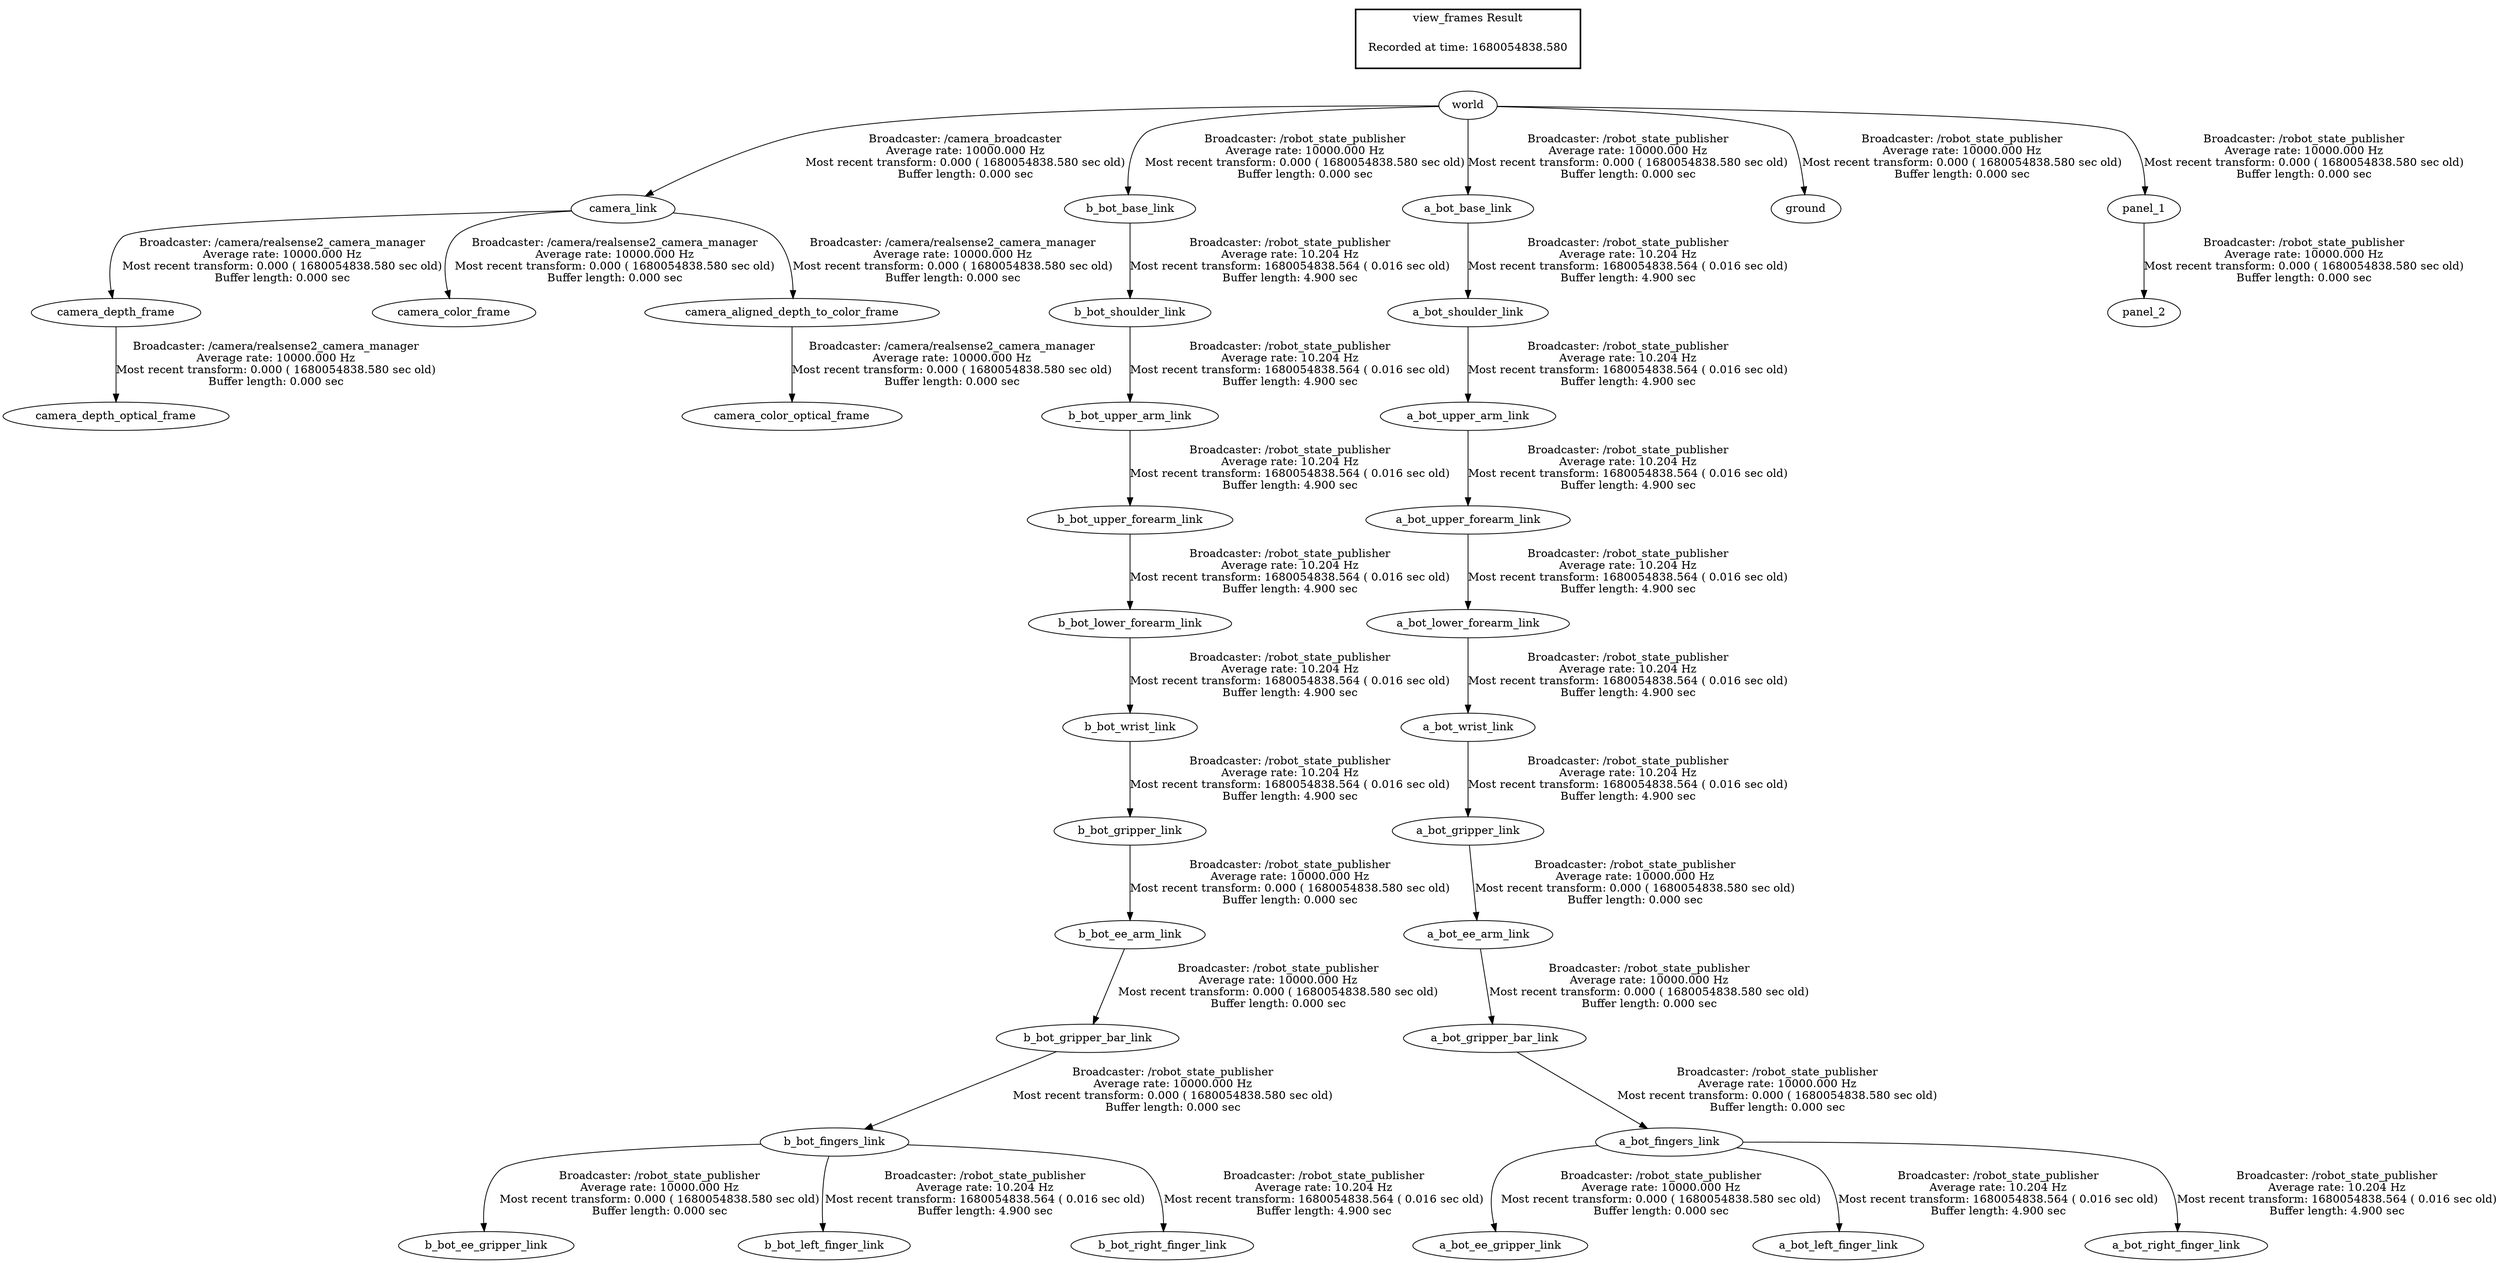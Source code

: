 digraph G {
"world" -> "camera_link"[label="Broadcaster: /camera_broadcaster\nAverage rate: 10000.000 Hz\nMost recent transform: 0.000 ( 1680054838.580 sec old)\nBuffer length: 0.000 sec\n"];
"world" -> "b_bot_base_link"[label="Broadcaster: /robot_state_publisher\nAverage rate: 10000.000 Hz\nMost recent transform: 0.000 ( 1680054838.580 sec old)\nBuffer length: 0.000 sec\n"];
"world" -> "a_bot_base_link"[label="Broadcaster: /robot_state_publisher\nAverage rate: 10000.000 Hz\nMost recent transform: 0.000 ( 1680054838.580 sec old)\nBuffer length: 0.000 sec\n"];
"a_bot_gripper_link" -> "a_bot_ee_arm_link"[label="Broadcaster: /robot_state_publisher\nAverage rate: 10000.000 Hz\nMost recent transform: 0.000 ( 1680054838.580 sec old)\nBuffer length: 0.000 sec\n"];
"a_bot_wrist_link" -> "a_bot_gripper_link"[label="Broadcaster: /robot_state_publisher\nAverage rate: 10.204 Hz\nMost recent transform: 1680054838.564 ( 0.016 sec old)\nBuffer length: 4.900 sec\n"];
"a_bot_gripper_bar_link" -> "a_bot_fingers_link"[label="Broadcaster: /robot_state_publisher\nAverage rate: 10000.000 Hz\nMost recent transform: 0.000 ( 1680054838.580 sec old)\nBuffer length: 0.000 sec\n"];
"a_bot_ee_arm_link" -> "a_bot_gripper_bar_link"[label="Broadcaster: /robot_state_publisher\nAverage rate: 10000.000 Hz\nMost recent transform: 0.000 ( 1680054838.580 sec old)\nBuffer length: 0.000 sec\n"];
"a_bot_fingers_link" -> "a_bot_ee_gripper_link"[label="Broadcaster: /robot_state_publisher\nAverage rate: 10000.000 Hz\nMost recent transform: 0.000 ( 1680054838.580 sec old)\nBuffer length: 0.000 sec\n"];
"b_bot_gripper_link" -> "b_bot_ee_arm_link"[label="Broadcaster: /robot_state_publisher\nAverage rate: 10000.000 Hz\nMost recent transform: 0.000 ( 1680054838.580 sec old)\nBuffer length: 0.000 sec\n"];
"b_bot_wrist_link" -> "b_bot_gripper_link"[label="Broadcaster: /robot_state_publisher\nAverage rate: 10.204 Hz\nMost recent transform: 1680054838.564 ( 0.016 sec old)\nBuffer length: 4.900 sec\n"];
"b_bot_gripper_bar_link" -> "b_bot_fingers_link"[label="Broadcaster: /robot_state_publisher\nAverage rate: 10000.000 Hz\nMost recent transform: 0.000 ( 1680054838.580 sec old)\nBuffer length: 0.000 sec\n"];
"b_bot_ee_arm_link" -> "b_bot_gripper_bar_link"[label="Broadcaster: /robot_state_publisher\nAverage rate: 10000.000 Hz\nMost recent transform: 0.000 ( 1680054838.580 sec old)\nBuffer length: 0.000 sec\n"];
"b_bot_fingers_link" -> "b_bot_ee_gripper_link"[label="Broadcaster: /robot_state_publisher\nAverage rate: 10000.000 Hz\nMost recent transform: 0.000 ( 1680054838.580 sec old)\nBuffer length: 0.000 sec\n"];
"world" -> "ground"[label="Broadcaster: /robot_state_publisher\nAverage rate: 10000.000 Hz\nMost recent transform: 0.000 ( 1680054838.580 sec old)\nBuffer length: 0.000 sec\n"];
"panel_1" -> "panel_2"[label="Broadcaster: /robot_state_publisher\nAverage rate: 10000.000 Hz\nMost recent transform: 0.000 ( 1680054838.580 sec old)\nBuffer length: 0.000 sec\n"];
"world" -> "panel_1"[label="Broadcaster: /robot_state_publisher\nAverage rate: 10000.000 Hz\nMost recent transform: 0.000 ( 1680054838.580 sec old)\nBuffer length: 0.000 sec\n"];
"camera_link" -> "camera_depth_frame"[label="Broadcaster: /camera/realsense2_camera_manager\nAverage rate: 10000.000 Hz\nMost recent transform: 0.000 ( 1680054838.580 sec old)\nBuffer length: 0.000 sec\n"];
"camera_depth_frame" -> "camera_depth_optical_frame"[label="Broadcaster: /camera/realsense2_camera_manager\nAverage rate: 10000.000 Hz\nMost recent transform: 0.000 ( 1680054838.580 sec old)\nBuffer length: 0.000 sec\n"];
"camera_link" -> "camera_color_frame"[label="Broadcaster: /camera/realsense2_camera_manager\nAverage rate: 10000.000 Hz\nMost recent transform: 0.000 ( 1680054838.580 sec old)\nBuffer length: 0.000 sec\n"];
"camera_aligned_depth_to_color_frame" -> "camera_color_optical_frame"[label="Broadcaster: /camera/realsense2_camera_manager\nAverage rate: 10000.000 Hz\nMost recent transform: 0.000 ( 1680054838.580 sec old)\nBuffer length: 0.000 sec\n"];
"camera_link" -> "camera_aligned_depth_to_color_frame"[label="Broadcaster: /camera/realsense2_camera_manager\nAverage rate: 10000.000 Hz\nMost recent transform: 0.000 ( 1680054838.580 sec old)\nBuffer length: 0.000 sec\n"];
"a_bot_upper_arm_link" -> "a_bot_upper_forearm_link"[label="Broadcaster: /robot_state_publisher\nAverage rate: 10.204 Hz\nMost recent transform: 1680054838.564 ( 0.016 sec old)\nBuffer length: 4.900 sec\n"];
"a_bot_shoulder_link" -> "a_bot_upper_arm_link"[label="Broadcaster: /robot_state_publisher\nAverage rate: 10.204 Hz\nMost recent transform: 1680054838.564 ( 0.016 sec old)\nBuffer length: 4.900 sec\n"];
"a_bot_upper_forearm_link" -> "a_bot_lower_forearm_link"[label="Broadcaster: /robot_state_publisher\nAverage rate: 10.204 Hz\nMost recent transform: 1680054838.564 ( 0.016 sec old)\nBuffer length: 4.900 sec\n"];
"a_bot_fingers_link" -> "a_bot_left_finger_link"[label="Broadcaster: /robot_state_publisher\nAverage rate: 10.204 Hz\nMost recent transform: 1680054838.564 ( 0.016 sec old)\nBuffer length: 4.900 sec\n"];
"a_bot_fingers_link" -> "a_bot_right_finger_link"[label="Broadcaster: /robot_state_publisher\nAverage rate: 10.204 Hz\nMost recent transform: 1680054838.564 ( 0.016 sec old)\nBuffer length: 4.900 sec\n"];
"a_bot_base_link" -> "a_bot_shoulder_link"[label="Broadcaster: /robot_state_publisher\nAverage rate: 10.204 Hz\nMost recent transform: 1680054838.564 ( 0.016 sec old)\nBuffer length: 4.900 sec\n"];
"a_bot_lower_forearm_link" -> "a_bot_wrist_link"[label="Broadcaster: /robot_state_publisher\nAverage rate: 10.204 Hz\nMost recent transform: 1680054838.564 ( 0.016 sec old)\nBuffer length: 4.900 sec\n"];
"b_bot_upper_arm_link" -> "b_bot_upper_forearm_link"[label="Broadcaster: /robot_state_publisher\nAverage rate: 10.204 Hz\nMost recent transform: 1680054838.564 ( 0.016 sec old)\nBuffer length: 4.900 sec\n"];
"b_bot_shoulder_link" -> "b_bot_upper_arm_link"[label="Broadcaster: /robot_state_publisher\nAverage rate: 10.204 Hz\nMost recent transform: 1680054838.564 ( 0.016 sec old)\nBuffer length: 4.900 sec\n"];
"b_bot_upper_forearm_link" -> "b_bot_lower_forearm_link"[label="Broadcaster: /robot_state_publisher\nAverage rate: 10.204 Hz\nMost recent transform: 1680054838.564 ( 0.016 sec old)\nBuffer length: 4.900 sec\n"];
"b_bot_fingers_link" -> "b_bot_left_finger_link"[label="Broadcaster: /robot_state_publisher\nAverage rate: 10.204 Hz\nMost recent transform: 1680054838.564 ( 0.016 sec old)\nBuffer length: 4.900 sec\n"];
"b_bot_fingers_link" -> "b_bot_right_finger_link"[label="Broadcaster: /robot_state_publisher\nAverage rate: 10.204 Hz\nMost recent transform: 1680054838.564 ( 0.016 sec old)\nBuffer length: 4.900 sec\n"];
"b_bot_base_link" -> "b_bot_shoulder_link"[label="Broadcaster: /robot_state_publisher\nAverage rate: 10.204 Hz\nMost recent transform: 1680054838.564 ( 0.016 sec old)\nBuffer length: 4.900 sec\n"];
"b_bot_lower_forearm_link" -> "b_bot_wrist_link"[label="Broadcaster: /robot_state_publisher\nAverage rate: 10.204 Hz\nMost recent transform: 1680054838.564 ( 0.016 sec old)\nBuffer length: 4.900 sec\n"];
edge [style=invis];
 subgraph cluster_legend { style=bold; color=black; label ="view_frames Result";
"Recorded at time: 1680054838.580"[ shape=plaintext ] ;
 }->"world";
}